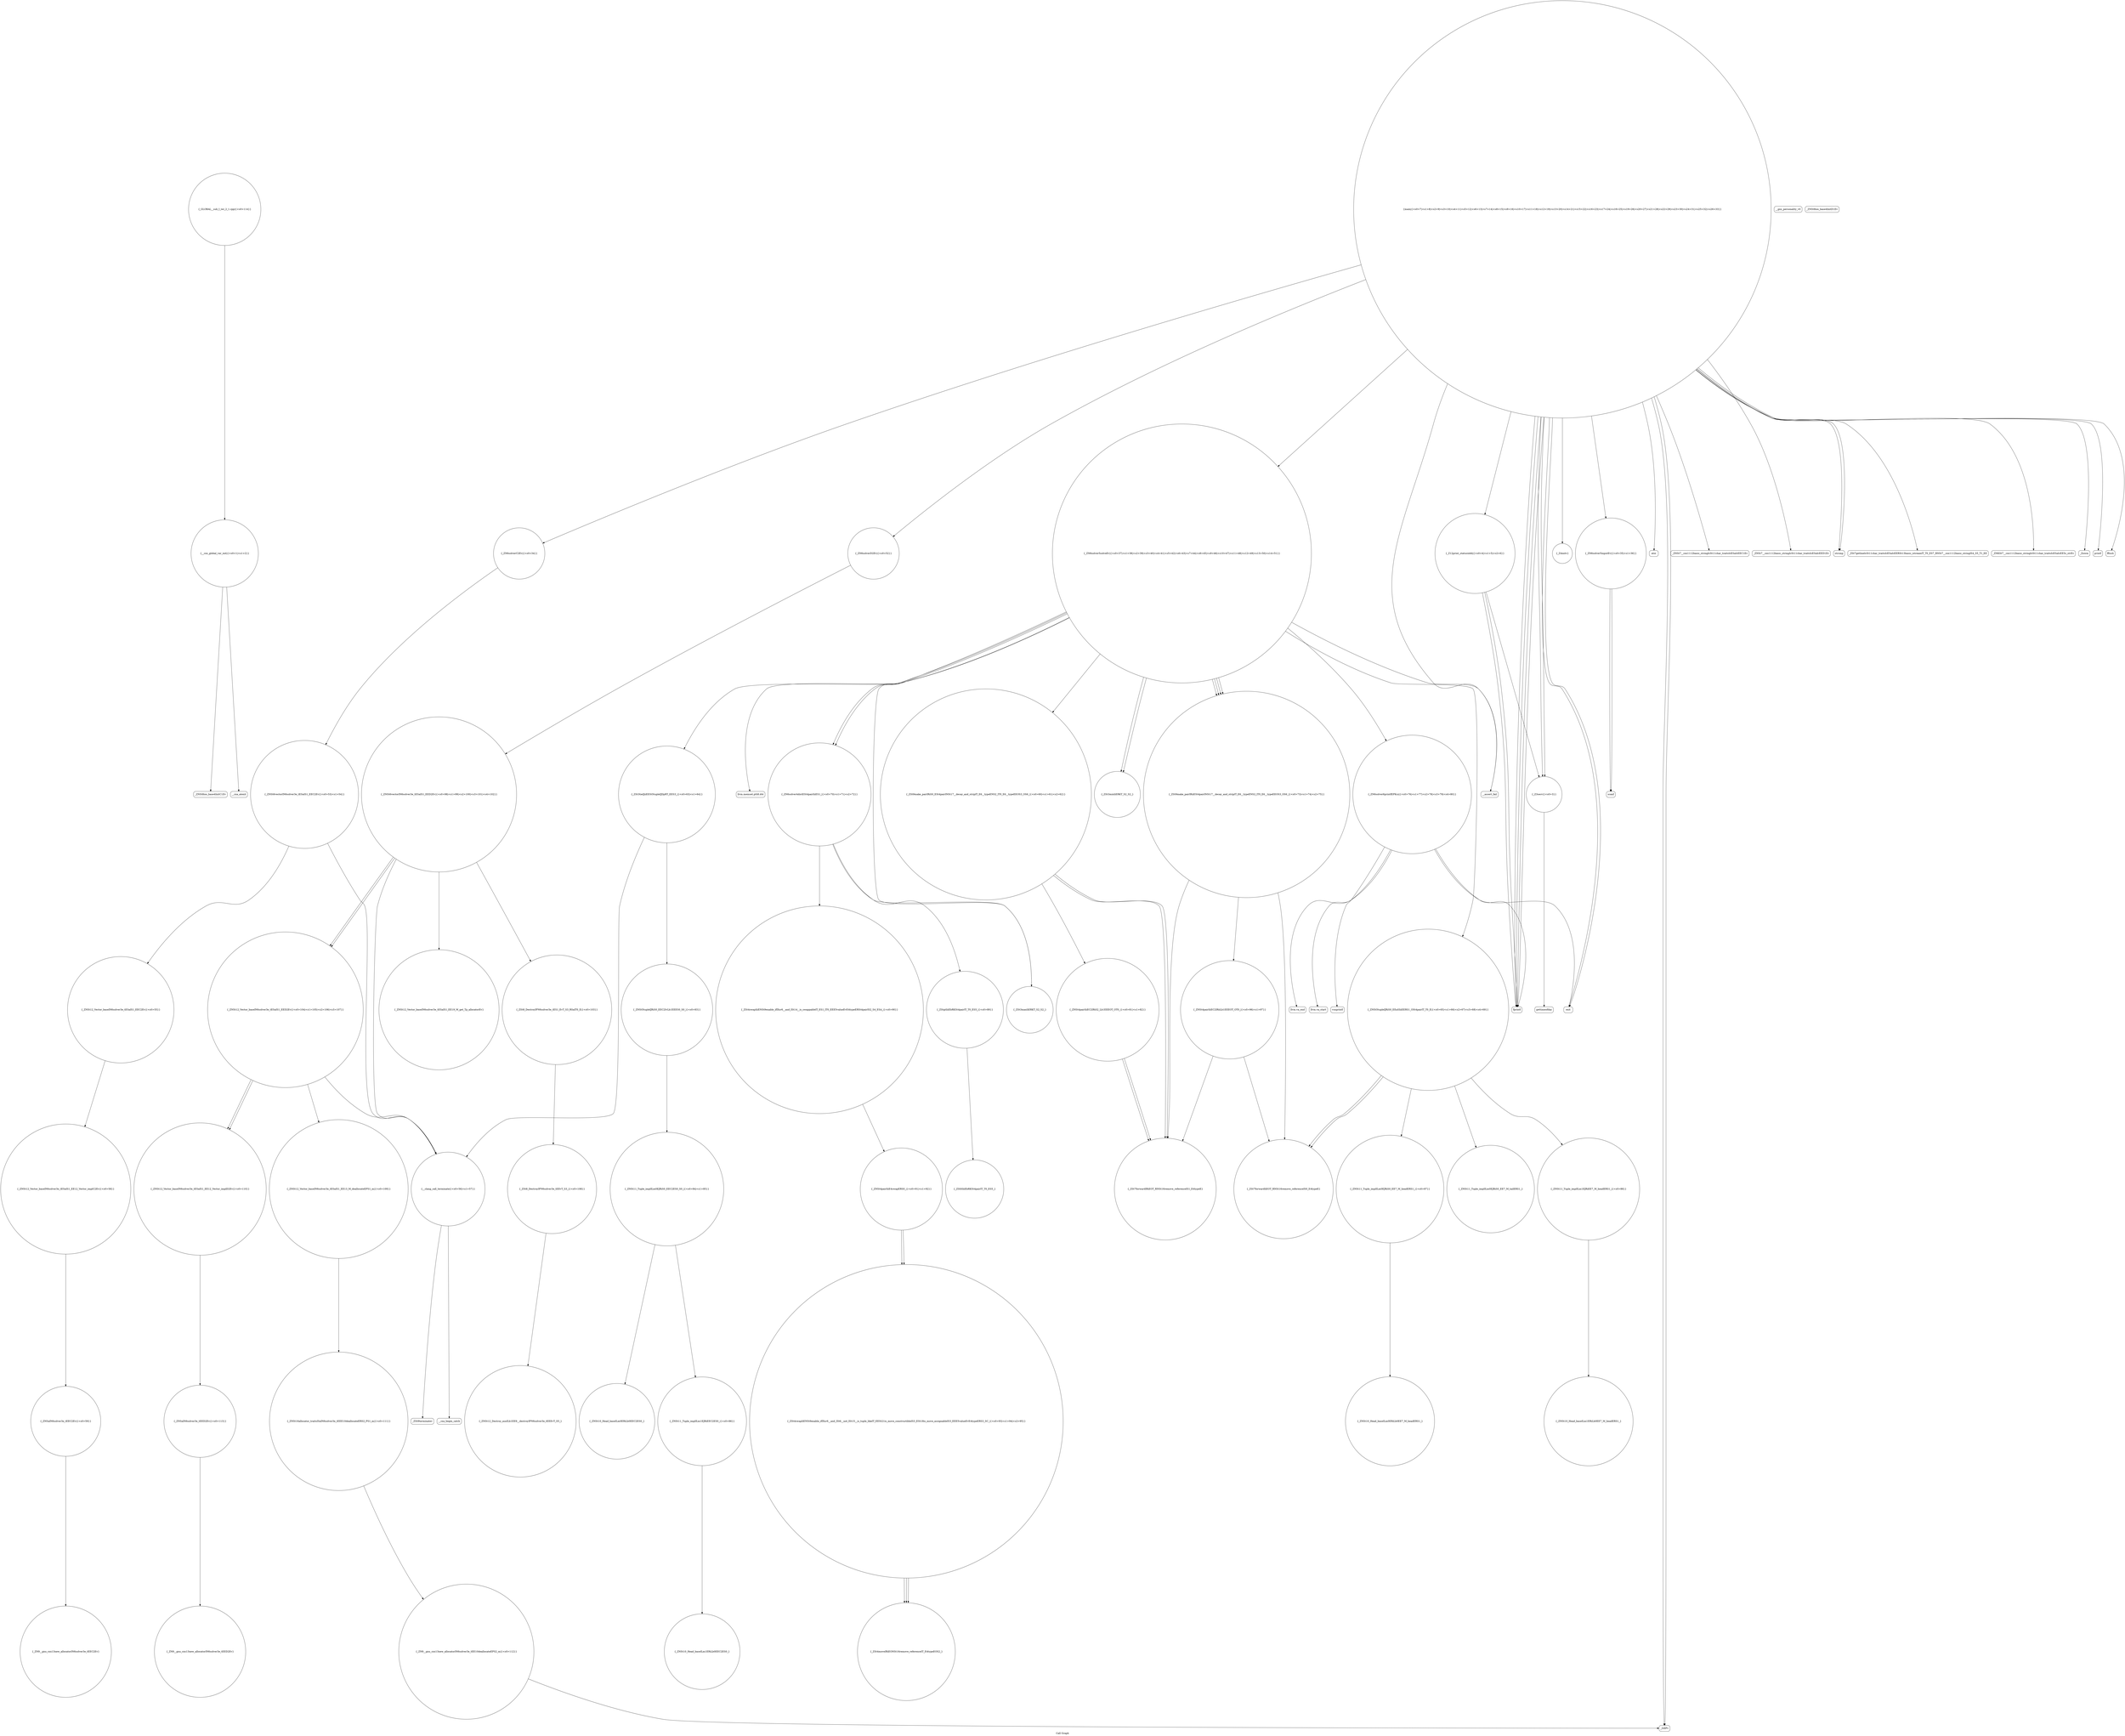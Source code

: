 digraph "Call Graph" {
	label="Call Graph";

	Node0x55d1419ee280 [shape=record,shape=circle,label="{__cxx_global_var_init|{<s0>1|<s1>2}}"];
	Node0x55d1419ee280:s0 -> Node0x55d1419ee300[color=black];
	Node0x55d1419ee280:s1 -> Node0x55d141b741a0[color=black];
	Node0x55d141b756a0 [shape=record,shape=circle,label="{_ZSt7forwardIRiEOT_RNSt16remove_referenceIS1_E4typeE}"];
	Node0x55d141b743a0 [shape=record,shape=circle,label="{_Z12print_statusiiddi|{<s0>4|<s1>5|<s2>6}}"];
	Node0x55d141b743a0:s0 -> Node0x55d141b74420[color=black];
	Node0x55d141b743a0:s1 -> Node0x55d141b742a0[color=black];
	Node0x55d141b743a0:s2 -> Node0x55d141b74420[color=black];
	Node0x55d141b76a40 [shape=record,shape=circle,label="{_ZSt7forwardIiEOT_RNSt16remove_referenceIS0_E4typeE}"];
	Node0x55d141b74720 [shape=record,shape=Mrecord,label="{__gxx_personality_v0}"];
	Node0x55d141b76dc0 [shape=record,shape=circle,label="{_ZSt4swapIiiENSt9enable_ifIXsr6__and_ISt14__is_swappableIT_ES1_IT0_EEE5valueEvE4typeERSt4pairIS2_S4_ESA_|{<s0>90}}"];
	Node0x55d141b76dc0:s0 -> Node0x55d141b76ec0[color=black];
	Node0x55d141b74aa0 [shape=record,shape=circle,label="{_ZN6solver5inputEv|{<s0>35|<s1>36}}"];
	Node0x55d141b74aa0:s0 -> Node0x55d141b751a0[color=black];
	Node0x55d141b74aa0:s1 -> Node0x55d141b751a0[color=black];
	Node0x55d141b77140 [shape=record,shape=Mrecord,label="{vsnprintf}"];
	Node0x55d141b74e20 [shape=record,shape=circle,label="{_ZNSt12_Vector_baseIN6solver3e_tESaIS1_EEC2Ev|{<s0>55}}"];
	Node0x55d141b74e20:s0 -> Node0x55d141b75020[color=black];
	Node0x55d141b774c0 [shape=record,shape=circle,label="{_ZNSt12_Destroy_auxILb1EE9__destroyIPN6solver3e_tEEEvT_S5_}"];
	Node0x55d141b751a0 [shape=record,shape=Mrecord,label="{scanf}"];
	Node0x55d141b77840 [shape=record,shape=circle,label="{_GLOBAL__sub_I_iwi_2_1.cpp|{<s0>114}}"];
	Node0x55d141b77840:s0 -> Node0x55d1419ee280[color=black];
	Node0x55d141b75520 [shape=record,shape=circle,label="{_ZSt9make_pairIRiiESt4pairINSt17__decay_and_stripIT_E6__typeENS2_IT0_E6__typeEEOS3_OS6_|{<s0>73|<s1>74|<s2>75}}"];
	Node0x55d141b75520:s0 -> Node0x55d141b756a0[color=black];
	Node0x55d141b75520:s1 -> Node0x55d141b76a40[color=black];
	Node0x55d141b75520:s2 -> Node0x55d141b77040[color=black];
	Node0x55d141b74220 [shape=record,shape=circle,label="{_Z4initv}"];
	Node0x55d141b768c0 [shape=record,shape=circle,label="{_ZNSt11_Tuple_implILm1EJRiEEC2ES0_|{<s0>86}}"];
	Node0x55d141b768c0:s0 -> Node0x55d141b769c0[color=black];
	Node0x55d141b745a0 [shape=record,shape=Mrecord,label="{exit}"];
	Node0x55d141b76c40 [shape=record,shape=circle,label="{_ZNSt10_Head_baseILm0ERiLb0EE7_M_headERS1_}"];
	Node0x55d141b74920 [shape=record,shape=circle,label="{_ZN6solverC2Ev|{<s0>34}}"];
	Node0x55d141b74920:s0 -> Node0x55d141b74da0[color=black];
	Node0x55d141b76fc0 [shape=record,shape=circle,label="{_ZSt4moveIRiEONSt16remove_referenceIT_E4typeEOS2_}"];
	Node0x55d141b74ca0 [shape=record,shape=circle,label="{_ZN6solverD2Ev|{<s0>52}}"];
	Node0x55d141b74ca0:s0 -> Node0x55d141b77240[color=black];
	Node0x55d141b77340 [shape=record,shape=circle,label="{_ZNSt12_Vector_baseIN6solver3e_tESaIS1_EE19_M_get_Tp_allocatorEv}"];
	Node0x55d141b75020 [shape=record,shape=circle,label="{_ZNSt12_Vector_baseIN6solver3e_tESaIS1_EE12_Vector_implC2Ev|{<s0>58}}"];
	Node0x55d141b75020:s0 -> Node0x55d141b750a0[color=black];
	Node0x55d141b776c0 [shape=record,shape=circle,label="{_ZN9__gnu_cxx13new_allocatorIN6solver3e_tEE10deallocateEPS2_m|{<s0>112}}"];
	Node0x55d141b776c0:s0 -> Node0x55d141b749a0[color=black];
	Node0x55d141b753a0 [shape=record,shape=circle,label="{_ZNSt5tupleIJRiS0_EEaSIiiEERS1_OSt4pairIT_T0_E|{<s0>65|<s1>66|<s2>67|<s3>68|<s4>69}}"];
	Node0x55d141b753a0:s0 -> Node0x55d141b76a40[color=black];
	Node0x55d141b753a0:s1 -> Node0x55d141b76ac0[color=black];
	Node0x55d141b753a0:s2 -> Node0x55d141b76a40[color=black];
	Node0x55d141b753a0:s3 -> Node0x55d141b76b40[color=black];
	Node0x55d141b753a0:s4 -> Node0x55d141b76bc0[color=black];
	Node0x55d1419ee300 [shape=record,shape=Mrecord,label="{_ZNSt8ios_base4InitC1Ev}"];
	Node0x55d141b75720 [shape=record,shape=circle,label="{_ZNSt4pairIiiEC2IRiS2_Lb1EEEOT_OT0_|{<s0>81|<s1>82}}"];
	Node0x55d141b75720:s0 -> Node0x55d141b756a0[color=black];
	Node0x55d141b75720:s1 -> Node0x55d141b756a0[color=black];
	Node0x55d141b74420 [shape=record,shape=Mrecord,label="{fprintf}"];
	Node0x55d141b76ac0 [shape=record,shape=circle,label="{_ZNSt11_Tuple_implILm0EJRiS0_EE7_M_headERS1_|{<s0>87}}"];
	Node0x55d141b76ac0:s0 -> Node0x55d141b76c40[color=black];
	Node0x55d141b747a0 [shape=record,shape=Mrecord,label="{atoi}"];
	Node0x55d141b76e40 [shape=record,shape=circle,label="{_ZStltIiiEbRKSt4pairIT_T0_ES5_}"];
	Node0x55d141b74b20 [shape=record,shape=circle,label="{_ZN6solver5solveEv|{<s0>37|<s1>38|<s2>39|<s3>40|<s4>41|<s5>42|<s6>43|<s7>44|<s8>45|<s9>46|<s10>47|<s11>48|<s12>49|<s13>50|<s14>51}}"];
	Node0x55d141b74b20:s0 -> Node0x55d141b75220[color=black];
	Node0x55d141b74b20:s1 -> Node0x55d141b752a0[color=black];
	Node0x55d141b74b20:s2 -> Node0x55d141b75320[color=black];
	Node0x55d141b74b20:s3 -> Node0x55d141b753a0[color=black];
	Node0x55d141b74b20:s4 -> Node0x55d141b74a20[color=black];
	Node0x55d141b74b20:s5 -> Node0x55d141b75520[color=black];
	Node0x55d141b74b20:s6 -> Node0x55d141b75520[color=black];
	Node0x55d141b74b20:s7 -> Node0x55d141b754a0[color=black];
	Node0x55d141b74b20:s8 -> Node0x55d141b75520[color=black];
	Node0x55d141b74b20:s9 -> Node0x55d141b75520[color=black];
	Node0x55d141b74b20:s10 -> Node0x55d141b754a0[color=black];
	Node0x55d141b74b20:s11 -> Node0x55d141b75420[color=black];
	Node0x55d141b74b20:s12 -> Node0x55d141b755a0[color=black];
	Node0x55d141b74b20:s13 -> Node0x55d141b755a0[color=black];
	Node0x55d141b74b20:s14 -> Node0x55d141b75620[color=black];
	Node0x55d141b771c0 [shape=record,shape=Mrecord,label="{llvm.va_end}"];
	Node0x55d141b74ea0 [shape=record,shape=circle,label="{__clang_call_terminate|{<s0>56|<s1>57}}"];
	Node0x55d141b74ea0:s0 -> Node0x55d141b74f20[color=black];
	Node0x55d141b74ea0:s1 -> Node0x55d141b74fa0[color=black];
	Node0x55d141b77540 [shape=record,shape=circle,label="{_ZNSt12_Vector_baseIN6solver3e_tESaIS1_EE13_M_deallocateEPS1_m|{<s0>109}}"];
	Node0x55d141b77540:s0 -> Node0x55d141b77640[color=black];
	Node0x55d141b75220 [shape=record,shape=Mrecord,label="{llvm.memset.p0i8.i64}"];
	Node0x55d141b755a0 [shape=record,shape=circle,label="{_ZSt3minIiERKT_S2_S2_}"];
	Node0x55d141b742a0 [shape=record,shape=circle,label="{_Z3secv|{<s0>3}}"];
	Node0x55d141b742a0:s0 -> Node0x55d141b74320[color=black];
	Node0x55d141b76940 [shape=record,shape=circle,label="{_ZNSt10_Head_baseILm0ERiLb0EEC2ES0_}"];
	Node0x55d141b74620 [shape=record,shape=Mrecord,label="{_ZNSt7__cxx1112basic_stringIcSt11char_traitsIcESaIcEEC1Ev}"];
	Node0x55d141b76cc0 [shape=record,shape=circle,label="{_ZNSt10_Head_baseILm1ERiLb0EE7_M_headERS1_}"];
	Node0x55d141b749a0 [shape=record,shape=Mrecord,label="{_ZdlPv}"];
	Node0x55d141b77040 [shape=record,shape=circle,label="{_ZNSt4pairIiiEC2IRiiLb1EEEOT_OT0_|{<s0>96|<s1>97}}"];
	Node0x55d141b77040:s0 -> Node0x55d141b756a0[color=black];
	Node0x55d141b77040:s1 -> Node0x55d141b76a40[color=black];
	Node0x55d141b74d20 [shape=record,shape=Mrecord,label="{_ZNSt7__cxx1112basic_stringIcSt11char_traitsIcESaIcEED1Ev}"];
	Node0x55d141b773c0 [shape=record,shape=circle,label="{_ZNSt12_Vector_baseIN6solver3e_tESaIS1_EED2Ev|{<s0>104|<s1>105|<s2>106|<s3>107}}"];
	Node0x55d141b773c0:s0 -> Node0x55d141b77540[color=black];
	Node0x55d141b773c0:s1 -> Node0x55d141b775c0[color=black];
	Node0x55d141b773c0:s2 -> Node0x55d141b775c0[color=black];
	Node0x55d141b773c0:s3 -> Node0x55d141b74ea0[color=black];
	Node0x55d141b750a0 [shape=record,shape=circle,label="{_ZNSaIN6solver3e_tEEC2Ev|{<s0>59}}"];
	Node0x55d141b750a0:s0 -> Node0x55d141b75120[color=black];
	Node0x55d141b77740 [shape=record,shape=circle,label="{_ZNSaIN6solver3e_tEED2Ev|{<s0>113}}"];
	Node0x55d141b77740:s0 -> Node0x55d141b777c0[color=black];
	Node0x55d141b75420 [shape=record,shape=circle,label="{_ZSt3maxIiERKT_S2_S2_}"];
	Node0x55d141b74120 [shape=record,shape=Mrecord,label="{_ZNSt8ios_base4InitD1Ev}"];
	Node0x55d141b757a0 [shape=record,shape=circle,label="{_ZNSt5tupleIJRiS0_EEC2IvLb1EEES0_S0_|{<s0>83}}"];
	Node0x55d141b757a0:s0 -> Node0x55d141b76840[color=black];
	Node0x55d141b744a0 [shape=record,shape=circle,label="{main|{<s0>7|<s1>8|<s2>9|<s3>10|<s4>11|<s5>12|<s6>13|<s7>14|<s8>15|<s9>16|<s10>17|<s11>18|<s12>19|<s13>20|<s14>21|<s15>22|<s16>23|<s17>24|<s18>25|<s19>26|<s20>27|<s21>28|<s22>29|<s23>30|<s24>31|<s25>32|<s26>33}}"];
	Node0x55d141b744a0:s0 -> Node0x55d141b74520[color=black];
	Node0x55d141b744a0:s1 -> Node0x55d141b74520[color=black];
	Node0x55d141b744a0:s2 -> Node0x55d141b74420[color=black];
	Node0x55d141b744a0:s3 -> Node0x55d141b745a0[color=black];
	Node0x55d141b744a0:s4 -> Node0x55d141b742a0[color=black];
	Node0x55d141b744a0:s5 -> Node0x55d141b74220[color=black];
	Node0x55d141b744a0:s6 -> Node0x55d141b742a0[color=black];
	Node0x55d141b744a0:s7 -> Node0x55d141b74420[color=black];
	Node0x55d141b744a0:s8 -> Node0x55d141b74620[color=black];
	Node0x55d141b744a0:s9 -> Node0x55d141b746a0[color=black];
	Node0x55d141b744a0:s10 -> Node0x55d141b74820[color=black];
	Node0x55d141b744a0:s11 -> Node0x55d141b747a0[color=black];
	Node0x55d141b744a0:s12 -> Node0x55d141b74420[color=black];
	Node0x55d141b744a0:s13 -> Node0x55d141b743a0[color=black];
	Node0x55d141b744a0:s14 -> Node0x55d141b748a0[color=black];
	Node0x55d141b744a0:s15 -> Node0x55d141b74920[color=black];
	Node0x55d141b744a0:s16 -> Node0x55d141b74a20[color=black];
	Node0x55d141b744a0:s17 -> Node0x55d141b749a0[color=black];
	Node0x55d141b744a0:s18 -> Node0x55d141b74aa0[color=black];
	Node0x55d141b744a0:s19 -> Node0x55d141b74b20[color=black];
	Node0x55d141b744a0:s20 -> Node0x55d141b74ba0[color=black];
	Node0x55d141b744a0:s21 -> Node0x55d141b74c20[color=black];
	Node0x55d141b744a0:s22 -> Node0x55d141b74ca0[color=black];
	Node0x55d141b744a0:s23 -> Node0x55d141b749a0[color=black];
	Node0x55d141b744a0:s24 -> Node0x55d141b74420[color=black];
	Node0x55d141b744a0:s25 -> Node0x55d141b745a0[color=black];
	Node0x55d141b744a0:s26 -> Node0x55d141b74d20[color=black];
	Node0x55d141b76b40 [shape=record,shape=circle,label="{_ZNSt11_Tuple_implILm0EJRiS0_EE7_M_tailERS1_}"];
	Node0x55d141b74820 [shape=record,shape=Mrecord,label="{_ZNKSt7__cxx1112basic_stringIcSt11char_traitsIcESaIcEE5c_strEv}"];
	Node0x55d141b76ec0 [shape=record,shape=circle,label="{_ZNSt4pairIiiE4swapERS0_|{<s0>91|<s1>92}}"];
	Node0x55d141b76ec0:s0 -> Node0x55d141b76f40[color=black];
	Node0x55d141b76ec0:s1 -> Node0x55d141b76f40[color=black];
	Node0x55d141b74ba0 [shape=record,shape=Mrecord,label="{printf}"];
	Node0x55d141b77240 [shape=record,shape=circle,label="{_ZNSt6vectorIN6solver3e_tESaIS1_EED2Ev|{<s0>98|<s1>99|<s2>100|<s3>101|<s4>102}}"];
	Node0x55d141b77240:s0 -> Node0x55d141b77340[color=black];
	Node0x55d141b77240:s1 -> Node0x55d141b772c0[color=black];
	Node0x55d141b77240:s2 -> Node0x55d141b773c0[color=black];
	Node0x55d141b77240:s3 -> Node0x55d141b773c0[color=black];
	Node0x55d141b77240:s4 -> Node0x55d141b74ea0[color=black];
	Node0x55d141b74f20 [shape=record,shape=Mrecord,label="{__cxa_begin_catch}"];
	Node0x55d141b775c0 [shape=record,shape=circle,label="{_ZNSt12_Vector_baseIN6solver3e_tESaIS1_EE12_Vector_implD2Ev|{<s0>110}}"];
	Node0x55d141b775c0:s0 -> Node0x55d141b77740[color=black];
	Node0x55d141b752a0 [shape=record,shape=circle,label="{_ZSt9make_pairIRiS0_ESt4pairINSt17__decay_and_stripIT_E6__typeENS2_IT0_E6__typeEEOS3_OS6_|{<s0>60|<s1>61|<s2>62}}"];
	Node0x55d141b752a0:s0 -> Node0x55d141b756a0[color=black];
	Node0x55d141b752a0:s1 -> Node0x55d141b756a0[color=black];
	Node0x55d141b752a0:s2 -> Node0x55d141b75720[color=black];
	Node0x55d141b75620 [shape=record,shape=circle,label="{_ZN6solver6printfEPKcz|{<s0>76|<s1>77|<s2>78|<s3>79|<s4>80}}"];
	Node0x55d141b75620:s0 -> Node0x55d141b770c0[color=black];
	Node0x55d141b75620:s1 -> Node0x55d141b77140[color=black];
	Node0x55d141b75620:s2 -> Node0x55d141b771c0[color=black];
	Node0x55d141b75620:s3 -> Node0x55d141b74420[color=black];
	Node0x55d141b75620:s4 -> Node0x55d141b745a0[color=black];
	Node0x55d141b74320 [shape=record,shape=Mrecord,label="{gettimeofday}"];
	Node0x55d141b769c0 [shape=record,shape=circle,label="{_ZNSt10_Head_baseILm1ERiLb0EEC2ES0_}"];
	Node0x55d141b746a0 [shape=record,shape=Mrecord,label="{_ZSt7getlineIcSt11char_traitsIcESaIcEERSt13basic_istreamIT_T0_ES7_RNSt7__cxx1112basic_stringIS4_S5_T1_EE}"];
	Node0x55d141b76d40 [shape=record,shape=circle,label="{_ZStgtIiiEbRKSt4pairIT_T0_ES5_|{<s0>89}}"];
	Node0x55d141b76d40:s0 -> Node0x55d141b76e40[color=black];
	Node0x55d141b74a20 [shape=record,shape=Mrecord,label="{__assert_fail}"];
	Node0x55d141b770c0 [shape=record,shape=Mrecord,label="{llvm.va_start}"];
	Node0x55d141b74da0 [shape=record,shape=circle,label="{_ZNSt6vectorIN6solver3e_tESaIS1_EEC2Ev|{<s0>53|<s1>54}}"];
	Node0x55d141b74da0:s0 -> Node0x55d141b74e20[color=black];
	Node0x55d141b74da0:s1 -> Node0x55d141b74ea0[color=black];
	Node0x55d141b77440 [shape=record,shape=circle,label="{_ZSt8_DestroyIPN6solver3e_tEEvT_S3_|{<s0>108}}"];
	Node0x55d141b77440:s0 -> Node0x55d141b774c0[color=black];
	Node0x55d141b75120 [shape=record,shape=circle,label="{_ZN9__gnu_cxx13new_allocatorIN6solver3e_tEEC2Ev}"];
	Node0x55d141b777c0 [shape=record,shape=circle,label="{_ZN9__gnu_cxx13new_allocatorIN6solver3e_tEED2Ev}"];
	Node0x55d141b754a0 [shape=record,shape=circle,label="{_ZN6solver4distESt4pairIiiES1_|{<s0>70|<s1>71|<s2>72}}"];
	Node0x55d141b754a0:s0 -> Node0x55d141b76d40[color=black];
	Node0x55d141b754a0:s1 -> Node0x55d141b76dc0[color=black];
	Node0x55d141b754a0:s2 -> Node0x55d141b75420[color=black];
	Node0x55d141b741a0 [shape=record,shape=Mrecord,label="{__cxa_atexit}"];
	Node0x55d141b76840 [shape=record,shape=circle,label="{_ZNSt11_Tuple_implILm0EJRiS0_EEC2ES0_S0_|{<s0>84|<s1>85}}"];
	Node0x55d141b76840:s0 -> Node0x55d141b768c0[color=black];
	Node0x55d141b76840:s1 -> Node0x55d141b76940[color=black];
	Node0x55d141b74520 [shape=record,shape=Mrecord,label="{strcmp}"];
	Node0x55d141b76bc0 [shape=record,shape=circle,label="{_ZNSt11_Tuple_implILm1EJRiEE7_M_headERS1_|{<s0>88}}"];
	Node0x55d141b76bc0:s0 -> Node0x55d141b76cc0[color=black];
	Node0x55d141b748a0 [shape=record,shape=Mrecord,label="{_Znwm}"];
	Node0x55d141b76f40 [shape=record,shape=circle,label="{_ZSt4swapIiENSt9enable_ifIXsr6__and_ISt6__not_ISt15__is_tuple_likeIT_EESt21is_move_constructibleIS3_ESt18is_move_assignableIS3_EEE5valueEvE4typeERS3_SC_|{<s0>93|<s1>94|<s2>95}}"];
	Node0x55d141b76f40:s0 -> Node0x55d141b76fc0[color=black];
	Node0x55d141b76f40:s1 -> Node0x55d141b76fc0[color=black];
	Node0x55d141b76f40:s2 -> Node0x55d141b76fc0[color=black];
	Node0x55d141b74c20 [shape=record,shape=Mrecord,label="{fflush}"];
	Node0x55d141b772c0 [shape=record,shape=circle,label="{_ZSt8_DestroyIPN6solver3e_tES1_EvT_S3_RSaIT0_E|{<s0>103}}"];
	Node0x55d141b772c0:s0 -> Node0x55d141b77440[color=black];
	Node0x55d141b74fa0 [shape=record,shape=Mrecord,label="{_ZSt9terminatev}"];
	Node0x55d141b77640 [shape=record,shape=circle,label="{_ZNSt16allocator_traitsISaIN6solver3e_tEEE10deallocateERS2_PS1_m|{<s0>111}}"];
	Node0x55d141b77640:s0 -> Node0x55d141b776c0[color=black];
	Node0x55d141b75320 [shape=record,shape=circle,label="{_ZSt3tieIJiiEESt5tupleIJDpRT_EES3_|{<s0>63|<s1>64}}"];
	Node0x55d141b75320:s0 -> Node0x55d141b757a0[color=black];
	Node0x55d141b75320:s1 -> Node0x55d141b74ea0[color=black];
}
